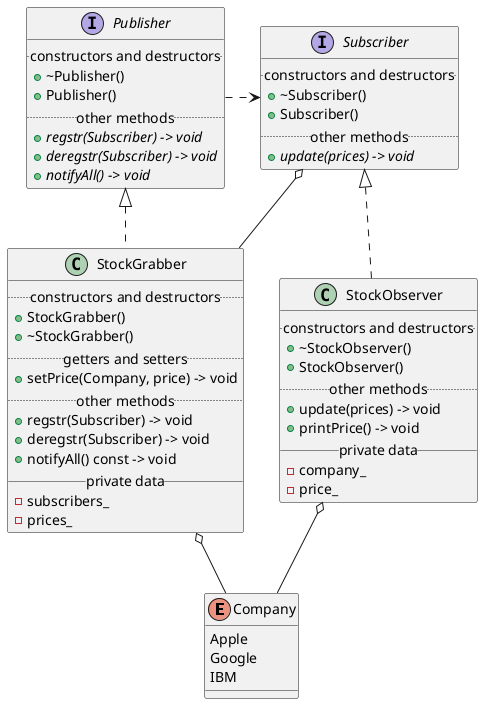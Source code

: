 @startuml

enum Company {
    Apple
    Google
    IBM
}

interface Subscriber
{
    .. constructors and destructors ..
    + ~Subscriber()
    + Subscriber()
    .. other methods ..
    + {abstract} update(prices) -> void
}

class StockObserver
{
    .. constructors and destructors ..
    + ~StockObserver()
    + StockObserver()
    .. other methods ..
    + update(prices) -> void
    + printPrice() -> void
    __ private data __
    - company_
    - price_
}

Subscriber <|.. StockObserver
StockObserver o-- Company

interface Publisher
{
    .. constructors and destructors ..
    + ~Publisher()
    + Publisher()
    .. other methods ..
    + {abstract} regstr(Subscriber) -> void
    + {abstract} deregstr(Subscriber) -> void
    + {abstract} notifyAll() -> void
}

class StockGrabber
{
    .. constructors and destructors ..
    + StockGrabber()
    + ~StockGrabber()
    .. getters and setters ..
    + setPrice(Company, price) -> void
    .. other methods ..
    + regstr(Subscriber) -> void
    + deregstr(Subscriber) -> void
    + notifyAll() const -> void
    __ private data __
    - subscribers_
    - prices_
}

StockGrabber o-- Company
Subscriber o-- StockGrabber

Publisher <|.. StockGrabber
Publisher .> Subscriber

@enduml